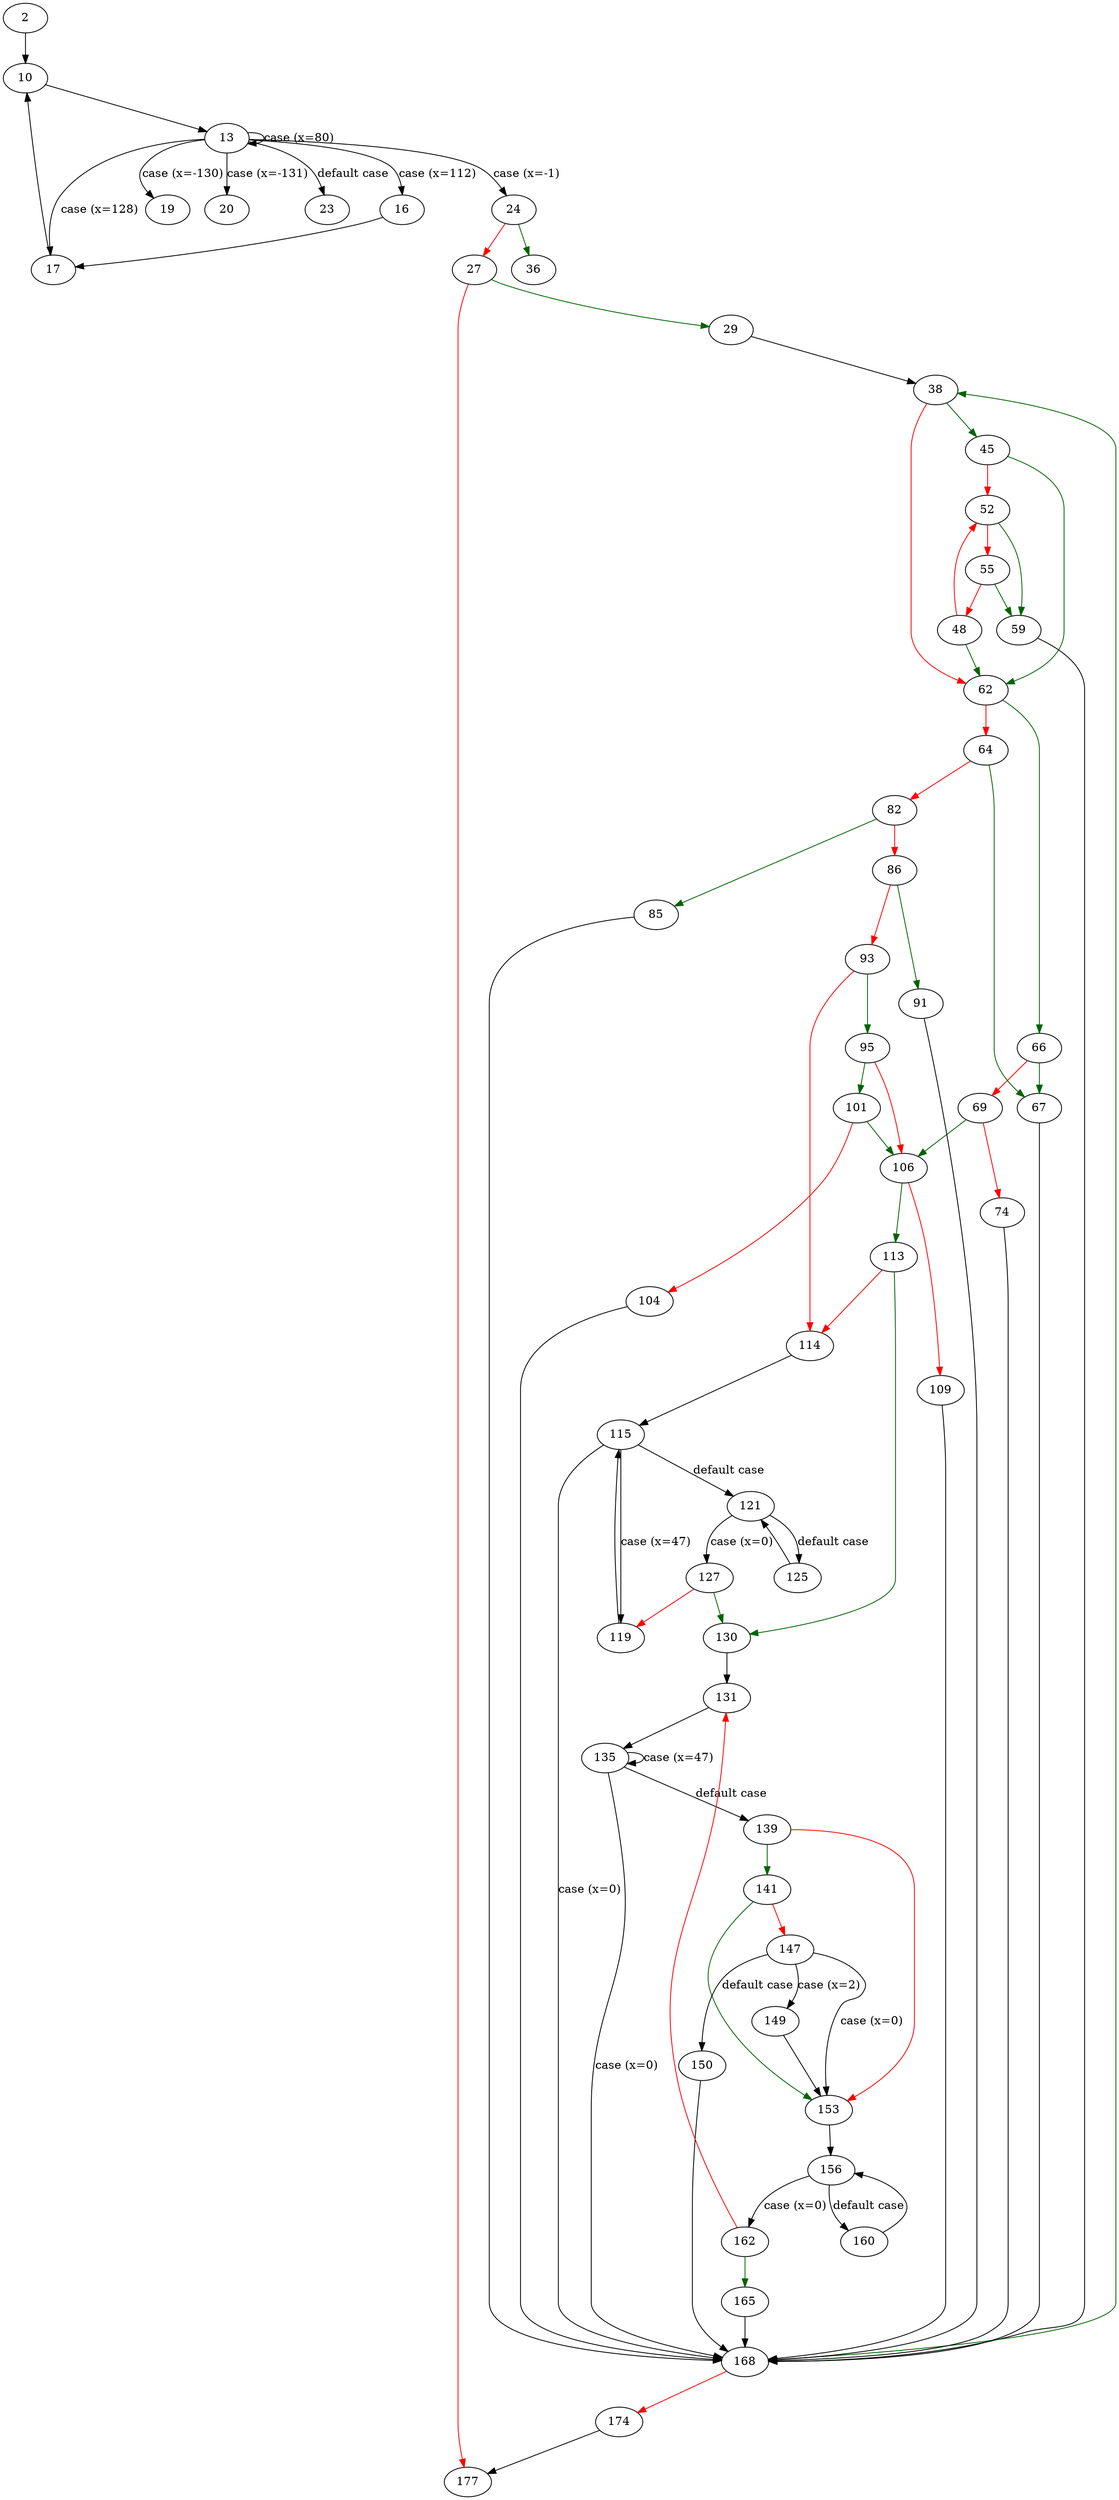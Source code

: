 strict digraph "main" {
	// Node definitions.
	2 [entry=true];
	10;
	13;
	24;
	17;
	16;
	19;
	20;
	23;
	36;
	27;
	29;
	177;
	38;
	45;
	62;
	52;
	48;
	59;
	55;
	168;
	66;
	64;
	67;
	82;
	69;
	106;
	74;
	85;
	86;
	91;
	93;
	95;
	114;
	101;
	104;
	113;
	109;
	130;
	115;
	119;
	121;
	127;
	125;
	131;
	135;
	139;
	141;
	153;
	147;
	149;
	150;
	156;
	162;
	160;
	165;
	174;

	// Edge definitions.
	2 -> 10;
	10 -> 13;
	13 -> 13 [
		cond="case (x=80)"
		label="case (x=80)"
	];
	13 -> 24 [
		cond="case (x=-1)"
		label="case (x=-1)"
	];
	13 -> 17 [
		cond="case (x=128)"
		label="case (x=128)"
	];
	13 -> 16 [
		cond="case (x=112)"
		label="case (x=112)"
	];
	13 -> 19 [
		cond="case (x=-130)"
		label="case (x=-130)"
	];
	13 -> 20 [
		cond="case (x=-131)"
		label="case (x=-131)"
	];
	13 -> 23 [
		cond="default case"
		label="default case"
	];
	24 -> 36 [
		color=darkgreen
		cond=true
	];
	24 -> 27 [
		color=red
		cond=false
	];
	17 -> 10;
	16 -> 17;
	27 -> 29 [
		color=darkgreen
		cond=true
	];
	27 -> 177 [
		color=red
		cond=false
	];
	29 -> 38;
	38 -> 45 [
		color=darkgreen
		cond=true
	];
	38 -> 62 [
		color=red
		cond=false
	];
	45 -> 62 [
		color=darkgreen
		cond=true
	];
	45 -> 52 [
		color=red
		cond=false
	];
	62 -> 66 [
		color=darkgreen
		cond=true
	];
	62 -> 64 [
		color=red
		cond=false
	];
	52 -> 59 [
		color=darkgreen
		cond=true
	];
	52 -> 55 [
		color=red
		cond=false
	];
	48 -> 62 [
		color=darkgreen
		cond=true
	];
	48 -> 52 [
		color=red
		cond=false
	];
	59 -> 168;
	55 -> 48 [
		color=red
		cond=false
	];
	55 -> 59 [
		color=darkgreen
		cond=true
	];
	168 -> 38 [
		color=darkgreen
		cond=true
	];
	168 -> 174 [
		color=red
		cond=false
	];
	66 -> 67 [
		color=darkgreen
		cond=true
	];
	66 -> 69 [
		color=red
		cond=false
	];
	64 -> 67 [
		color=darkgreen
		cond=true
	];
	64 -> 82 [
		color=red
		cond=false
	];
	67 -> 168;
	82 -> 85 [
		color=darkgreen
		cond=true
	];
	82 -> 86 [
		color=red
		cond=false
	];
	69 -> 106 [
		color=darkgreen
		cond=true
	];
	69 -> 74 [
		color=red
		cond=false
	];
	106 -> 113 [
		color=darkgreen
		cond=true
	];
	106 -> 109 [
		color=red
		cond=false
	];
	74 -> 168;
	85 -> 168;
	86 -> 91 [
		color=darkgreen
		cond=true
	];
	86 -> 93 [
		color=red
		cond=false
	];
	91 -> 168;
	93 -> 95 [
		color=darkgreen
		cond=true
	];
	93 -> 114 [
		color=red
		cond=false
	];
	95 -> 106 [
		color=red
		cond=false
	];
	95 -> 101 [
		color=darkgreen
		cond=true
	];
	114 -> 115;
	101 -> 106 [
		color=darkgreen
		cond=true
	];
	101 -> 104 [
		color=red
		cond=false
	];
	104 -> 168;
	113 -> 114 [
		color=red
		cond=false
	];
	113 -> 130 [
		color=darkgreen
		cond=true
	];
	109 -> 168;
	130 -> 131;
	115 -> 168 [
		cond="case (x=0)"
		label="case (x=0)"
	];
	115 -> 119 [
		cond="case (x=47)"
		label="case (x=47)"
	];
	115 -> 121 [
		cond="default case"
		label="default case"
	];
	119 -> 115;
	121 -> 127 [
		cond="case (x=0)"
		label="case (x=0)"
	];
	121 -> 125 [
		cond="default case"
		label="default case"
	];
	127 -> 130 [
		color=darkgreen
		cond=true
	];
	127 -> 119 [
		color=red
		cond=false
	];
	125 -> 121;
	131 -> 135;
	135 -> 168 [
		cond="case (x=0)"
		label="case (x=0)"
	];
	135 -> 135 [
		cond="case (x=47)"
		label="case (x=47)"
	];
	135 -> 139 [
		cond="default case"
		label="default case"
	];
	139 -> 141 [
		color=darkgreen
		cond=true
	];
	139 -> 153 [
		color=red
		cond=false
	];
	141 -> 153 [
		color=darkgreen
		cond=true
	];
	141 -> 147 [
		color=red
		cond=false
	];
	153 -> 156;
	147 -> 153 [
		cond="case (x=0)"
		label="case (x=0)"
	];
	147 -> 149 [
		cond="case (x=2)"
		label="case (x=2)"
	];
	147 -> 150 [
		cond="default case"
		label="default case"
	];
	149 -> 153;
	150 -> 168;
	156 -> 162 [
		cond="case (x=0)"
		label="case (x=0)"
	];
	156 -> 160 [
		cond="default case"
		label="default case"
	];
	162 -> 131 [
		color=red
		cond=false
	];
	162 -> 165 [
		color=darkgreen
		cond=true
	];
	160 -> 156;
	165 -> 168;
	174 -> 177;
}